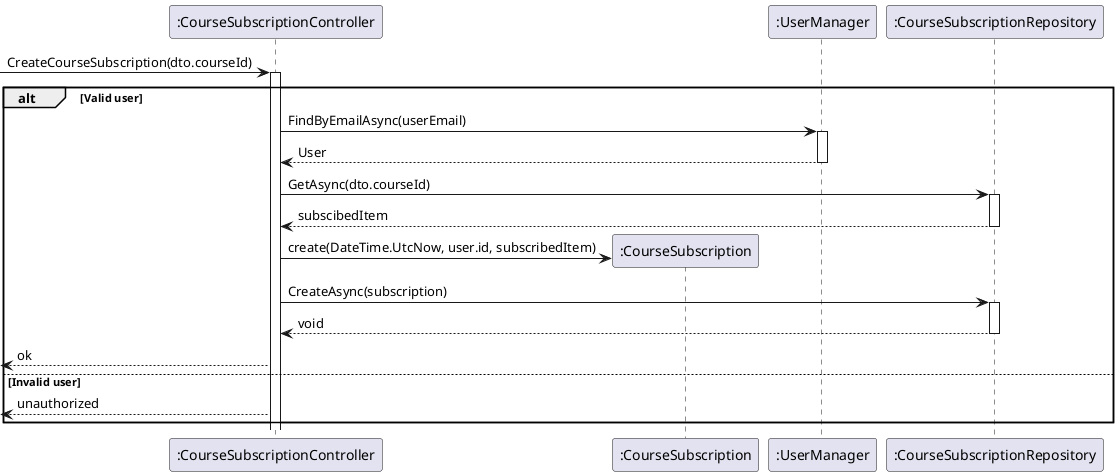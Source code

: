 @startuml Subscribe course
participant ":CourseSubscriptionController" as controller
participant ":CourseSubscription" as subscription
participant ":UserManager" as userManager
participant ":CourseSubscriptionRepository" as courseSubsciptionRepository

-> controller: CreateCourseSubscription(dto.courseId)
activate controller

alt Valid user
    controller -> userManager: FindByEmailAsync(userEmail)
	activate userManager
	controller <-- userManager: User
	' TO-ASK: User|null of gewoon User?
	deactivate userManager

    controller -> courseSubsciptionRepository: GetAsync(dto.courseId)
    activate courseSubsciptionRepository
    courseSubsciptionRepository --> controller: subscibedItem
    deactivate courseSubsciptionRepository
    controller -> subscription **: create(DateTime.UtcNow, user.id, subscribedItem)

    controller -> courseSubsciptionRepository: CreateAsync(subscription)
    activate courseSubsciptionRepository
    courseSubsciptionRepository --> controller: void
    deactivate courseSubsciptionRepository

    <-- controller: ok

else Invalid user
    <-- controller: unauthorized
end

' public async Task<ActionResult<CreateCourseSubscriptionDto>> CreateCourseSubscription(CreateCourseSubscriptionDto dto)
'         {
'             ClaimsPrincipal currentUser = HttpContext.User;
'             if (currentUser.HasClaim(c => c.Type == "username"))
'             {
'                 string userEmail = currentUser.Claims.FirstOrDefault(c => c.Type == "username").Value;
'                 User user = await _userManager.FindByEmailAsync(userEmail);
'                 CourseSubscription subscription = new()
'                 {
'                     dateTime = DateTime.UtcNow,
'                     userId = user.Id,
'                     subscribedItem = await _courseRepository.GetAsync(dto.courseId),
'                 };

'                 await _hubContext.Groups.AddToGroupAsync(UserHandler.ConnectedIds[user.Id], "Course " + subscription.subscribedItemId.ToString());
'                 await _courseSubscriptionRepository.CreateAsync(subscription);
'                 return Ok(subscription);
'             }
'             else
'             {
'                 return Unauthorized();
'             }
'         }